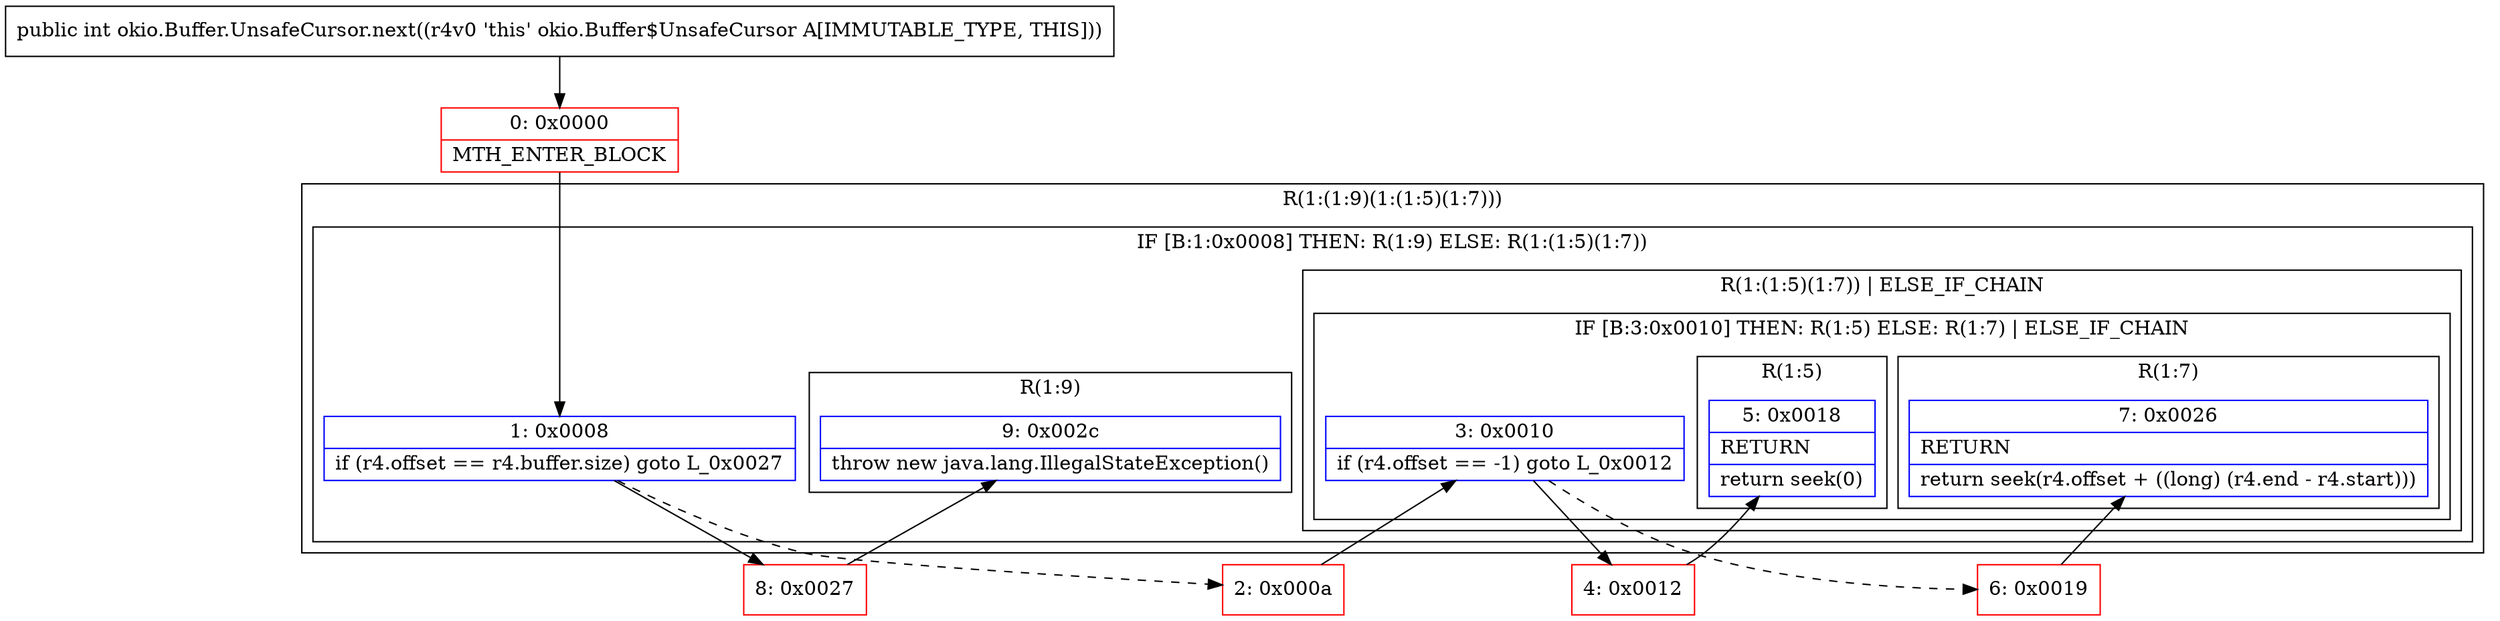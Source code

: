 digraph "CFG forokio.Buffer.UnsafeCursor.next()I" {
subgraph cluster_Region_1778378666 {
label = "R(1:(1:9)(1:(1:5)(1:7)))";
node [shape=record,color=blue];
subgraph cluster_IfRegion_2134865350 {
label = "IF [B:1:0x0008] THEN: R(1:9) ELSE: R(1:(1:5)(1:7))";
node [shape=record,color=blue];
Node_1 [shape=record,label="{1\:\ 0x0008|if (r4.offset == r4.buffer.size) goto L_0x0027\l}"];
subgraph cluster_Region_828435138 {
label = "R(1:9)";
node [shape=record,color=blue];
Node_9 [shape=record,label="{9\:\ 0x002c|throw new java.lang.IllegalStateException()\l}"];
}
subgraph cluster_Region_1941010180 {
label = "R(1:(1:5)(1:7)) | ELSE_IF_CHAIN\l";
node [shape=record,color=blue];
subgraph cluster_IfRegion_1701121135 {
label = "IF [B:3:0x0010] THEN: R(1:5) ELSE: R(1:7) | ELSE_IF_CHAIN\l";
node [shape=record,color=blue];
Node_3 [shape=record,label="{3\:\ 0x0010|if (r4.offset == \-1) goto L_0x0012\l}"];
subgraph cluster_Region_1634784320 {
label = "R(1:5)";
node [shape=record,color=blue];
Node_5 [shape=record,label="{5\:\ 0x0018|RETURN\l|return seek(0)\l}"];
}
subgraph cluster_Region_1475347542 {
label = "R(1:7)";
node [shape=record,color=blue];
Node_7 [shape=record,label="{7\:\ 0x0026|RETURN\l|return seek(r4.offset + ((long) (r4.end \- r4.start)))\l}"];
}
}
}
}
}
Node_0 [shape=record,color=red,label="{0\:\ 0x0000|MTH_ENTER_BLOCK\l}"];
Node_2 [shape=record,color=red,label="{2\:\ 0x000a}"];
Node_4 [shape=record,color=red,label="{4\:\ 0x0012}"];
Node_6 [shape=record,color=red,label="{6\:\ 0x0019}"];
Node_8 [shape=record,color=red,label="{8\:\ 0x0027}"];
MethodNode[shape=record,label="{public int okio.Buffer.UnsafeCursor.next((r4v0 'this' okio.Buffer$UnsafeCursor A[IMMUTABLE_TYPE, THIS])) }"];
MethodNode -> Node_0;
Node_1 -> Node_2[style=dashed];
Node_1 -> Node_8;
Node_3 -> Node_4;
Node_3 -> Node_6[style=dashed];
Node_0 -> Node_1;
Node_2 -> Node_3;
Node_4 -> Node_5;
Node_6 -> Node_7;
Node_8 -> Node_9;
}

